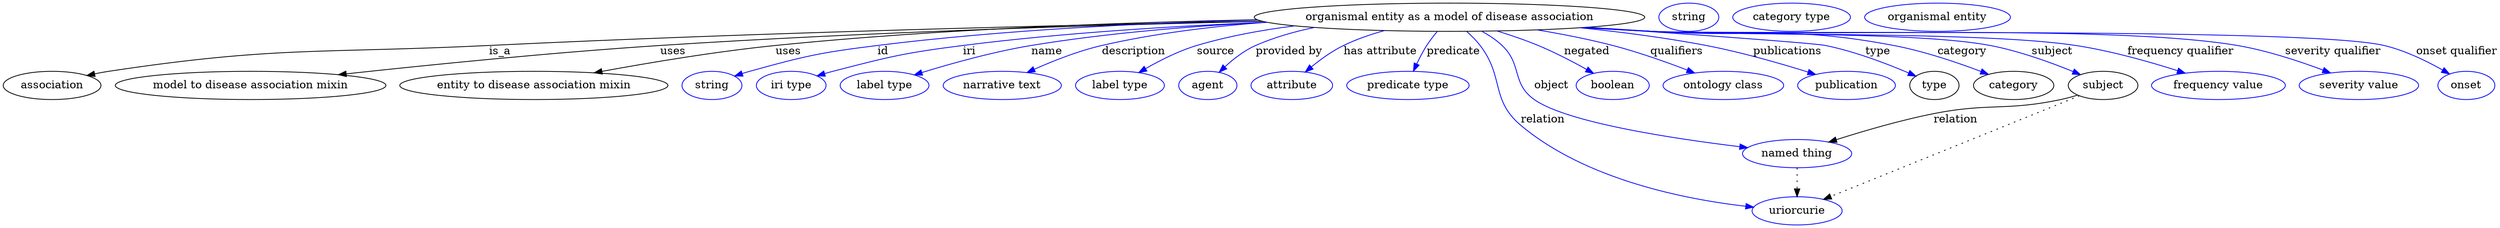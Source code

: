 digraph {
	graph [bb="0,0,2601.3,283"];
	node [label="\N"];
	"organismal entity as a model of disease association"	[height=0.5,
		label="organismal entity as a model of disease association",
		pos="1491,265",
		width=5.344];
	association	[height=0.5,
		pos="50.046,178",
		width=1.3902];
	"organismal entity as a model of disease association" -> association	[label=is_a,
		lp="508.05,221.5",
		pos="e,85.973,190.56 1305.4,260.22 1105.7,255.5 778.65,245.92 497.05,229 324.29,218.62 279.23,227.44 109.05,196 104.68,195.19 100.18,\
194.2 95.694,193.1"];
	"model to disease association mixin"	[height=0.5,
		pos="253.05,178",
		width=3.7552];
	"organismal entity as a model of disease association" -> "model to disease association mixin"	[label=uses,
		lp="685.05,221.5",
		pos="e,342.16,191.59 1305.6,260.07 1139.7,255.6 889.82,246.52 673.05,229 562.97,220.11 437.28,204.41 352.31,192.97"];
	"entity to disease association mixin"	[height=0.5,
		pos="539.05,178",
		width=3.683];
	"organismal entity as a model of disease association" -> "entity to disease association mixin"	[label=uses,
		lp="803.05,221.5",
		pos="e,601.03,193.93 1301.4,261.99 1160.2,258.68 962.98,250.24 791.05,229 729.73,221.43 660.99,207.41 610.81,196.14"];
	id	[color=blue,
		height=0.5,
		label=string,
		pos="720.05,178",
		width=0.84854];
	"organismal entity as a model of disease association" -> id	[color=blue,
		label=id,
		lp="903.55,221.5",
		pos="e,743.48,189.73 1302.6,261.32 1185.6,257.57 1032.5,248.88 898.05,229 835.66,219.77 819.94,215.74 760.05,196 757.66,195.21 755.22,\
194.35 752.78,193.43",
		style=solid];
	iri	[color=blue,
		height=0.5,
		label="iri type",
		pos="805.05,178",
		width=1.011];
	"organismal entity as a model of disease association" -> iri	[color=blue,
		label=iri,
		lp="996.55,221.5",
		pos="e,832.59,189.8 1311.1,258.55 1215.4,253.85 1095.8,245.14 990.05,229 927.28,219.42 911.82,214.37 851.05,196 848.12,195.12 845.12,\
194.15 842.11,193.13",
		style=solid];
	name	[color=blue,
		height=0.5,
		label="label type",
		pos="905.05,178",
		width=1.2638];
	"organismal entity as a model of disease association" -> name	[color=blue,
		label=name,
		lp="1079.5,221.5",
		pos="e,936.48,191.18 1312.5,258.24 1235.5,253.47 1144.8,244.79 1064,229 1023.2,221.01 978,206.2 946.29,194.76",
		style=solid];
	description	[color=blue,
		height=0.5,
		label="narrative text",
		pos="1026,178",
		width=1.6068];
	"organismal entity as a model of disease association" -> description	[color=blue,
		label=description,
		lp="1170.5,221.5",
		pos="e,1053.7,194.09 1316.4,257.43 1259.5,252.42 1196.5,243.79 1140,229 1113.3,221.98 1084.8,209.48 1063,198.73",
		style=solid];
	source	[color=blue,
		height=0.5,
		label="label type",
		pos="1147,178",
		width=1.2638];
	"organismal entity as a model of disease association" -> source	[color=blue,
		label=source,
		lp="1256,221.5",
		pos="e,1168.8,193.94 1345.8,253.13 1310,247.95 1272.1,240.3 1238,229 1216.8,221.97 1194.8,210.01 1177.7,199.56",
		style=solid];
	"provided by"	[color=blue,
		height=0.5,
		label=agent,
		pos="1240,178",
		width=0.83048];
	"organismal entity as a model of disease association" -> "provided by"	[color=blue,
		label="provided by",
		lp="1334,221.5",
		pos="e,1254.1,194.1 1369.4,251.01 1346,245.92 1322.3,238.85 1301,229 1286.5,222.23 1272.4,211.14 1261.5,201.13",
		style=solid];
	"has attribute"	[color=blue,
		height=0.5,
		label=attribute,
		pos="1328,178",
		width=1.1193];
	"organismal entity as a model of disease association" -> "has attribute"	[color=blue,
		label="has attribute",
		lp="1426.5,221.5",
		pos="e,1344.9,194.38 1435.8,247.67 1421.5,242.53 1406.4,236.27 1393,229 1378.9,221.26 1364.5,210.56 1352.9,201.05",
		style=solid];
	predicate	[color=blue,
		height=0.5,
		label="predicate type",
		pos="1447,178",
		width=1.679];
	"organismal entity as a model of disease association" -> predicate	[color=blue,
		label=predicate,
		lp="1496,221.5",
		pos="e,1455,196.28 1480.8,246.69 1477.6,241.09 1474.1,234.83 1471,229 1467.1,221.45 1463,213.13 1459.3,205.49",
		style=solid];
	object	[color=blue,
		height=0.5,
		label="named thing",
		pos="1865,91",
		width=1.5346];
	"organismal entity as a model of disease association" -> object	[color=blue,
		label=object,
		lp="1607,178",
		pos="e,1810.2,93.334 1525.3,247.14 1533.7,242.04 1542.2,235.93 1549,229 1574.2,203.69 1561.4,181.26 1590,160 1651.6,114.28 1740.3,99.029 \
1800.1,94.091",
		style=solid];
	relation	[color=blue,
		height=0.5,
		label=uriorcurie,
		pos="1865,18",
		width=1.2638];
	"organismal entity as a model of disease association" -> relation	[color=blue,
		label=relation,
		lp="1594,134.5",
		pos="e,1822.6,24.767 1507.2,246.84 1511.9,241.36 1516.9,235.12 1521,229 1549.4,186.72 1535,160.81 1573,127 1642,65.676 1748.9,38.111 \
1812.4,26.552",
		style=solid];
	negated	[color=blue,
		height=0.5,
		label=boolean,
		pos="1671,178",
		width=1.0652];
	"organismal entity as a model of disease association" -> negated	[color=blue,
		label=negated,
		lp="1643.5,221.5",
		pos="e,1651.9,193.62 1548,247.78 1563.6,242.55 1580.2,236.22 1595,229 1612,220.75 1629.6,209.34 1643.6,199.5",
		style=solid];
	qualifiers	[color=blue,
		height=0.5,
		label="ontology class",
		pos="1789,178",
		width=1.7151];
	"organismal entity as a model of disease association" -> qualifiers	[color=blue,
		label=qualifiers,
		lp="1735.5,221.5",
		pos="e,1758.6,193.69 1584.8,249.22 1612.2,243.92 1642.1,237.18 1669,229 1696.6,220.65 1726.4,208.22 1749.5,197.85",
		style=solid];
	publications	[color=blue,
		height=0.5,
		label=publication,
		pos="1919,178",
		width=1.3902];
	"organismal entity as a model of disease association" -> publications	[color=blue,
		label=publications,
		lp="1850.5,221.5",
		pos="e,1886.2,191.65 1624.7,252 1669.6,246.62 1719.8,239.15 1765,229 1803.5,220.37 1846.1,206.18 1876.7,195.12",
		style=solid];
	type	[height=0.5,
		pos="2014,178",
		width=0.75];
	"organismal entity as a model of disease association" -> type	[color=blue,
		label=type,
		lp="1947,221.5",
		pos="e,1993.3,189.61 1628.2,252.33 1740.4,242.72 1881.6,230.45 1888,229 1922.1,221.39 1959,205.82 1984,194.06",
		style=solid];
	category	[height=0.5,
		pos="2100,178",
		width=1.1374];
	"organismal entity as a model of disease association" -> category	[color=blue,
		label=category,
		lp="2037.5,221.5",
		pos="e,2072.9,191.51 1626.7,252.19 1648.6,250.39 1670.9,248.59 1692,247 1812.4,237.91 1844.9,253.94 1963,229 1998.1,221.59 2036.3,207.08 \
2063.4,195.59",
		style=solid];
	subject	[height=0.5,
		pos="2195,178",
		width=0.99297];
	"organismal entity as a model of disease association" -> subject	[color=blue,
		label=subject,
		lp="2132.5,221.5",
		pos="e,2170.4,191.23 1624.5,252.03 1647,250.21 1670.2,248.45 1692,247 1857.7,236 1902.6,263.22 2065,229 2098.8,221.88 2135.4,207.15 2161.1,\
195.52",
		style=solid];
	"frequency qualifier"	[color=blue,
		height=0.5,
		label="frequency value",
		pos="2316,178",
		width=1.8776];
	"organismal entity as a model of disease association" -> "frequency qualifier"	[color=blue,
		label="frequency qualifier",
		lp="2266.5,221.5",
		pos="e,2279.9,193.33 1623.7,251.92 1646.5,250.09 1669.9,248.36 1692,247 1898,234.3 1952.7,264.08 2156,229 2195.6,222.18 2238.9,208.23 \
2270.5,196.79",
		style=solid];
	"severity qualifier"	[color=blue,
		height=0.5,
		label="severity value",
		pos="2461,178",
		width=1.661];
	"organismal entity as a model of disease association" -> "severity qualifier"	[color=blue,
		label="severity qualifier",
		lp="2423,221.5",
		pos="e,2429.8,193.46 1622.3,251.83 1645.5,249.99 1669.5,248.27 1692,247 1831.9,239.1 2184.4,255.03 2322,229 2356.3,222.52 2393.4,208.82 \
2420.6,197.39",
		style=solid];
	"onset qualifier"	[color=blue,
		height=0.5,
		label=onset,
		pos="2572,178",
		width=0.81243];
	"organismal entity as a model of disease association" -> "onset qualifier"	[color=blue,
		label="onset qualifier",
		lp="2551,221.5",
		pos="e,2553,191.89 1621.8,251.77 1645.2,249.92 1669.3,248.22 1692,247 1778.7,242.34 2388.8,250.08 2473,229 2498.7,222.58 2525.3,208.67 \
2544.5,197.15",
		style=solid];
	object -> relation	[pos="e,1865,36.029 1865,72.813 1865,64.789 1865,55.047 1865,46.069",
		style=dotted];
	association_type	[color=blue,
		height=0.5,
		label=string,
		pos="1732,265",
		width=0.84854];
	association_category	[color=blue,
		height=0.5,
		label="category type",
		pos="1839,265",
		width=1.6249];
	subject -> object	[label=relation,
		lp="2036,134.5",
		pos="e,1898.8,105.29 2168.2,165.73 2162.3,163.57 2156,161.51 2150,160 2091.3,145.21 2074,155.63 2015,142 1978.4,133.53 1938,119.8 1908.4,\
108.87"];
	subject -> relation	[pos="e,1892.8,32.312 2170,164.99 2112.2,137.35 1969.6,69.067 1901.9,36.641",
		style=dotted];
	"organismal entity as a model of disease association_subject"	[color=blue,
		height=0.5,
		label="organismal entity",
		pos="1988,265",
		width=2.022];
}
